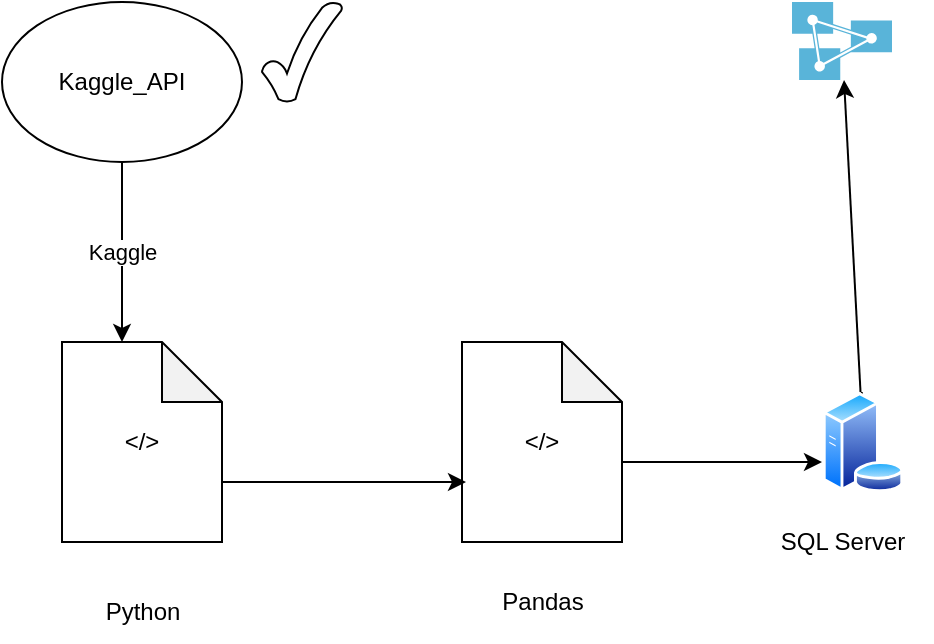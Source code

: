 <mxfile>
    <diagram id="hig_fD7KDSaaR0oO1OGR" name="Page-1">
        <mxGraphModel dx="637" dy="275" grid="1" gridSize="10" guides="1" tooltips="1" connect="1" arrows="1" fold="1" page="1" pageScale="1" pageWidth="850" pageHeight="1100" math="0" shadow="0">
            <root>
                <mxCell id="0"/>
                <mxCell id="1" parent="0"/>
                <mxCell id="2" value="&amp;lt;/&amp;gt;" style="shape=note;whiteSpace=wrap;html=1;backgroundOutline=1;darkOpacity=0.05;" vertex="1" parent="1">
                    <mxGeometry x="60" y="220" width="80" height="100" as="geometry"/>
                </mxCell>
                <mxCell id="3" value="Python" style="text;html=1;align=center;verticalAlign=middle;resizable=0;points=[];autosize=1;strokeColor=none;fillColor=none;" vertex="1" parent="1">
                    <mxGeometry x="70" y="340" width="60" height="30" as="geometry"/>
                </mxCell>
                <mxCell id="6" value="Kaggle_API" style="ellipse;whiteSpace=wrap;html=1;" vertex="1" parent="1">
                    <mxGeometry x="30" y="50" width="120" height="80" as="geometry"/>
                </mxCell>
                <mxCell id="8" value="&amp;lt;/&amp;gt;" style="shape=note;whiteSpace=wrap;html=1;backgroundOutline=1;darkOpacity=0.05;" vertex="1" parent="1">
                    <mxGeometry x="260" y="220" width="80" height="100" as="geometry"/>
                </mxCell>
                <mxCell id="9" value="Pandas" style="text;html=1;align=center;verticalAlign=middle;resizable=0;points=[];autosize=1;strokeColor=none;fillColor=none;" vertex="1" parent="1">
                    <mxGeometry x="270" y="335" width="60" height="30" as="geometry"/>
                </mxCell>
                <mxCell id="11" value="SQL Server" style="text;html=1;align=center;verticalAlign=middle;resizable=0;points=[];autosize=1;strokeColor=none;fillColor=none;" vertex="1" parent="1">
                    <mxGeometry x="405" y="305" width="90" height="30" as="geometry"/>
                </mxCell>
                <mxCell id="13" value="" style="endArrow=classic;html=1;entryX=0.025;entryY=0.7;entryDx=0;entryDy=0;entryPerimeter=0;" edge="1" parent="1" target="8">
                    <mxGeometry width="50" height="50" relative="1" as="geometry">
                        <mxPoint x="140" y="290" as="sourcePoint"/>
                        <mxPoint x="190" y="240" as="targetPoint"/>
                    </mxGeometry>
                </mxCell>
                <mxCell id="14" value="" style="endArrow=classic;html=1;" edge="1" parent="1">
                    <mxGeometry width="50" height="50" relative="1" as="geometry">
                        <mxPoint x="340" y="280" as="sourcePoint"/>
                        <mxPoint x="440" y="280" as="targetPoint"/>
                    </mxGeometry>
                </mxCell>
                <mxCell id="17" value="" style="endArrow=classic;html=1;" edge="1" parent="1">
                    <mxGeometry relative="1" as="geometry">
                        <mxPoint x="90" y="130" as="sourcePoint"/>
                        <mxPoint x="90" y="220" as="targetPoint"/>
                    </mxGeometry>
                </mxCell>
                <mxCell id="18" value="Kaggle" style="edgeLabel;resizable=0;html=1;align=center;verticalAlign=middle;" connectable="0" vertex="1" parent="17">
                    <mxGeometry relative="1" as="geometry"/>
                </mxCell>
                <mxCell id="19" value="" style="sketch=0;aspect=fixed;html=1;points=[];align=center;image;fontSize=12;image=img/lib/mscae/Analysis_Services.svg;" vertex="1" parent="1">
                    <mxGeometry x="425" y="50" width="50" height="39" as="geometry"/>
                </mxCell>
                <mxCell id="23" value="" style="endArrow=classic;html=1;startArrow=none;" edge="1" parent="1" source="10" target="19">
                    <mxGeometry width="50" height="50" relative="1" as="geometry">
                        <mxPoint x="460" y="250" as="sourcePoint"/>
                        <mxPoint x="510" y="200" as="targetPoint"/>
                    </mxGeometry>
                </mxCell>
                <mxCell id="24" value="" style="endArrow=none;html=1;" edge="1" parent="1" target="10">
                    <mxGeometry width="50" height="50" relative="1" as="geometry">
                        <mxPoint x="460" y="250" as="sourcePoint"/>
                        <mxPoint x="451.08" y="89" as="targetPoint"/>
                    </mxGeometry>
                </mxCell>
                <mxCell id="10" value="" style="aspect=fixed;perimeter=ellipsePerimeter;html=1;align=center;shadow=0;dashed=0;spacingTop=3;image;image=img/lib/active_directory/database_server.svg;" vertex="1" parent="1">
                    <mxGeometry x="440" y="245" width="41" height="50" as="geometry"/>
                </mxCell>
                <mxCell id="25" value="" style="verticalLabelPosition=bottom;verticalAlign=top;html=1;shape=mxgraph.basic.tick" vertex="1" parent="1">
                    <mxGeometry x="160" y="50" width="40" height="50" as="geometry"/>
                </mxCell>
            </root>
        </mxGraphModel>
    </diagram>
</mxfile>